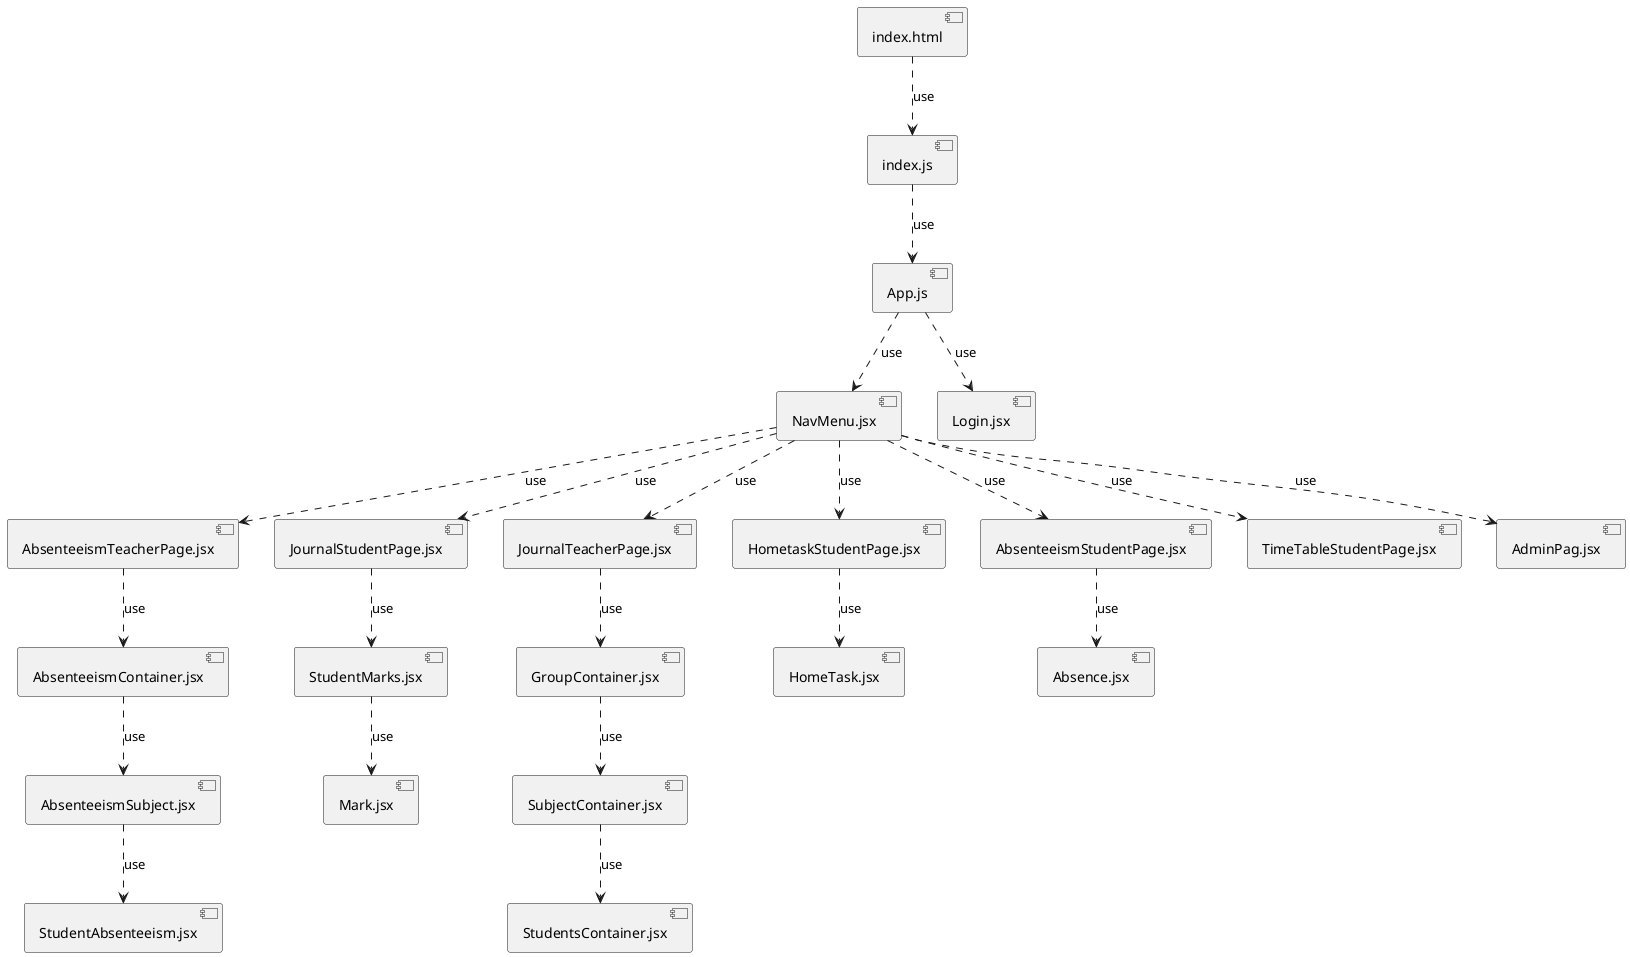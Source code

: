 @startuml UML

[index.html] ..> [index.js] : use
[index.js] ..> [App.js] : use
[App.js] ..> [NavMenu.jsx] : use
[App.js] ..> [Login.jsx] : use
[NavMenu.jsx] ..> [AbsenteeismTeacherPage.jsx] : use
[AbsenteeismTeacherPage.jsx] ..> [AbsenteeismContainer.jsx] : use
[AbsenteeismContainer.jsx] ..> [AbsenteeismSubject.jsx] : use
[AbsenteeismSubject.jsx] ..> [StudentAbsenteeism.jsx] : use
[NavMenu.jsx] ..> [JournalStudentPage.jsx] : use
[JournalStudentPage.jsx] ..> [StudentMarks.jsx] : use
[StudentMarks.jsx] ..> [Mark.jsx] : use
[NavMenu.jsx] ..> [JournalTeacherPage.jsx] : use
[JournalTeacherPage.jsx] ..> [GroupContainer.jsx] : use
[GroupContainer.jsx] ..> [SubjectContainer.jsx] : use
[SubjectContainer.jsx] ..> [StudentsContainer.jsx] : use
[NavMenu.jsx] ..> [HometaskStudentPage.jsx] : use
[HometaskStudentPage.jsx] ..> [HomeTask.jsx] : use
[NavMenu.jsx] ..> [AbsenteeismStudentPage.jsx] : use
[AbsenteeismStudentPage.jsx] ..> [Absence.jsx] : use
[NavMenu.jsx] ..> [TimeTableStudentPage.jsx] : use
[NavMenu.jsx] ..> [AdminPag.jsx] : use



@enduml